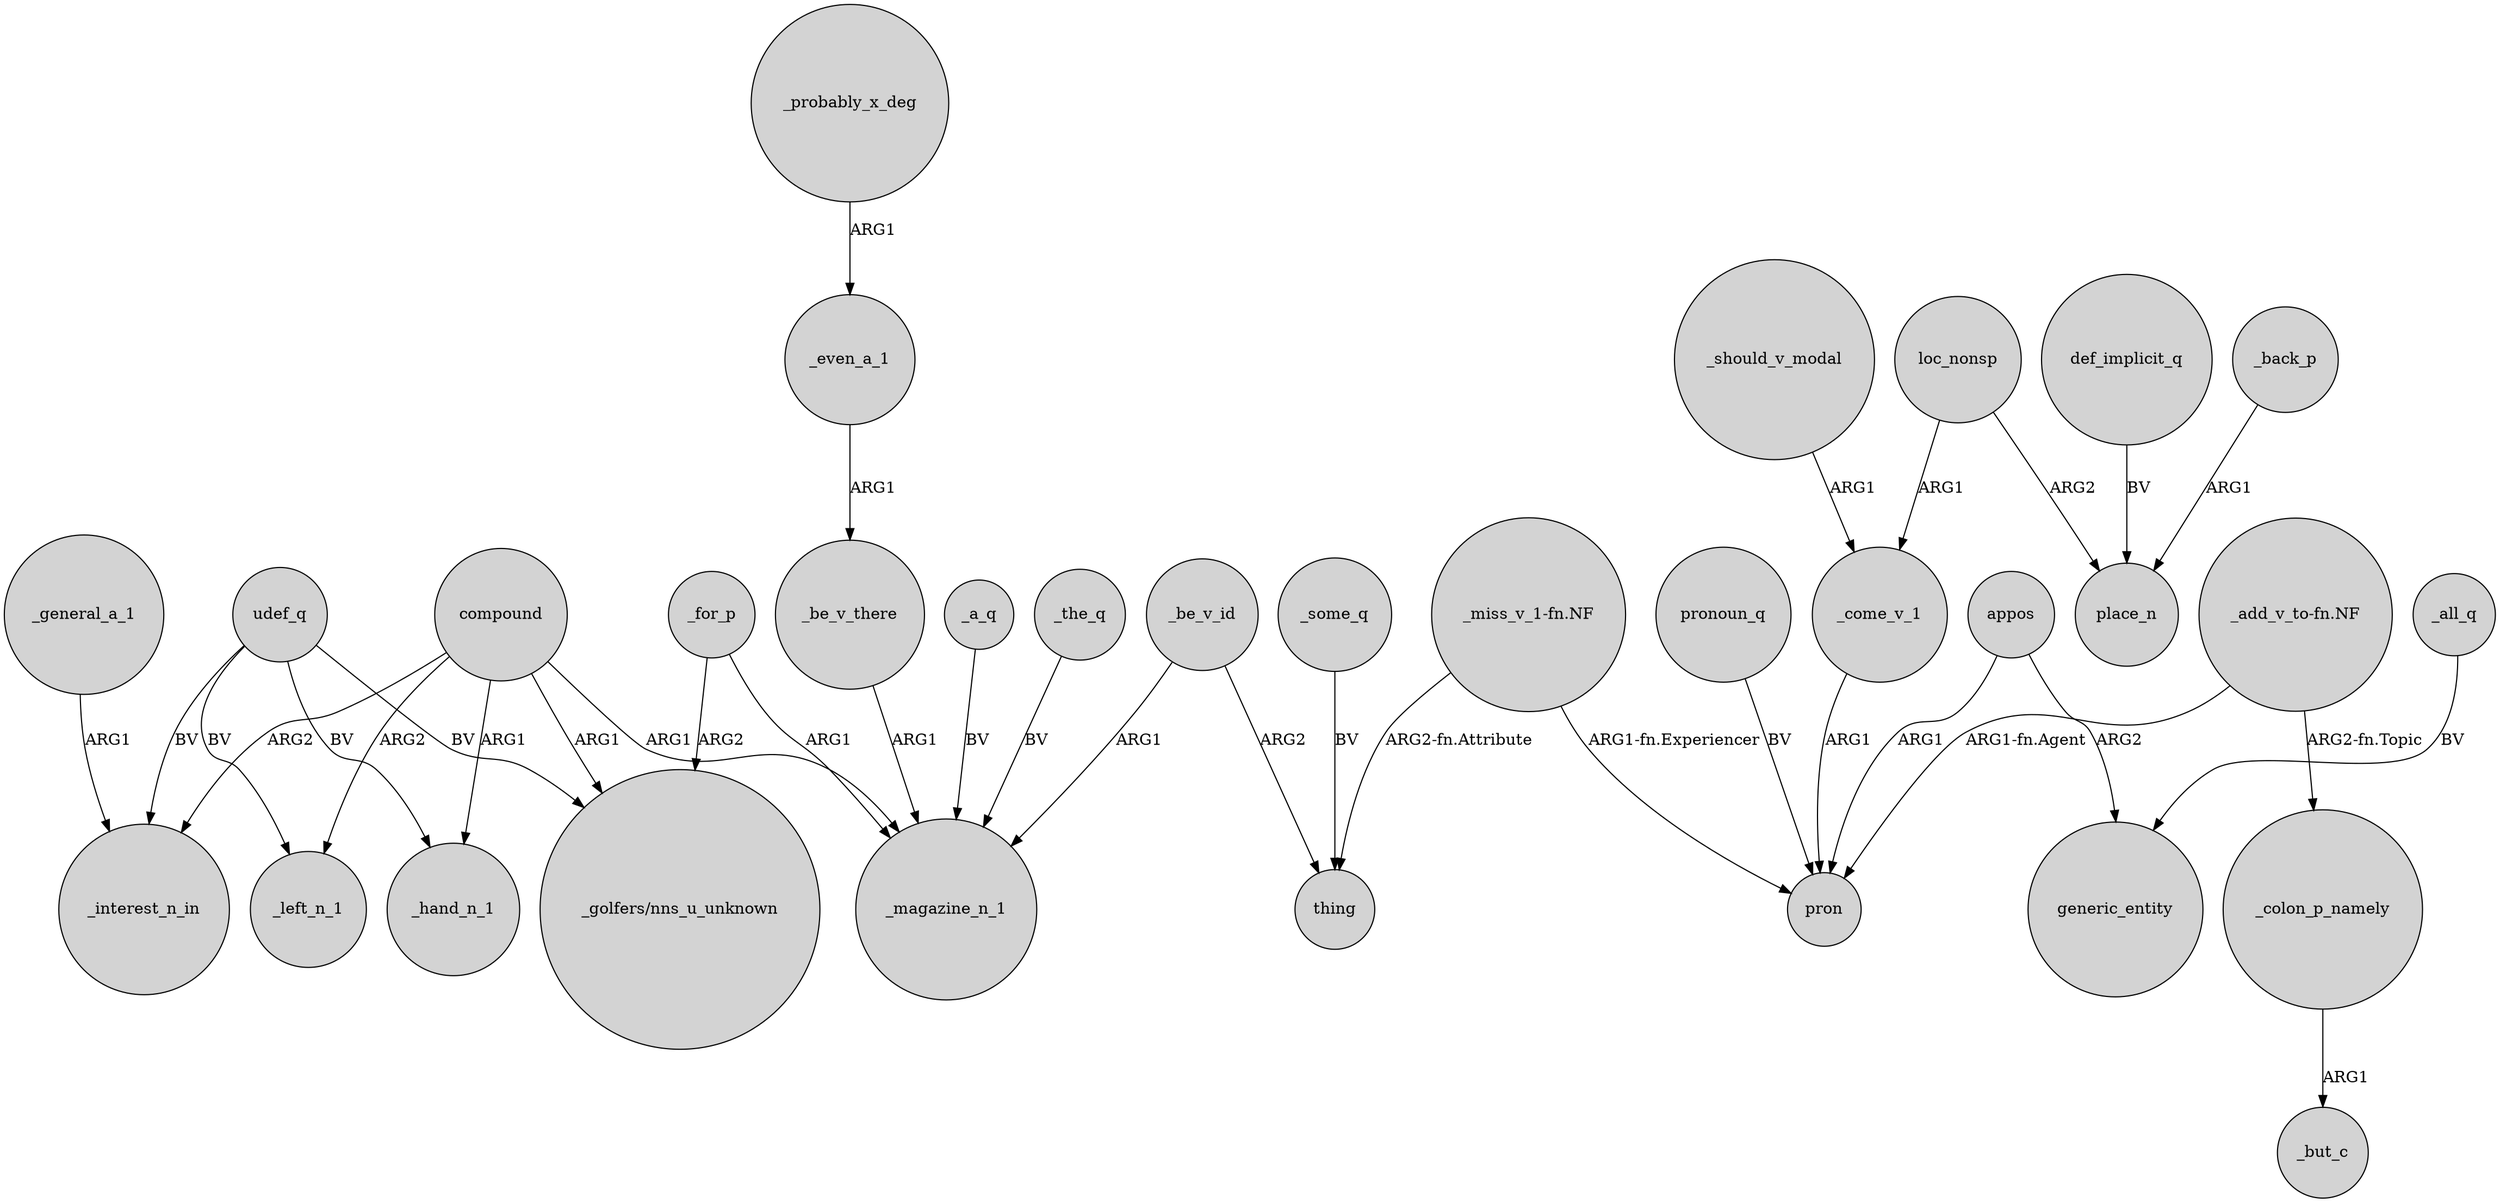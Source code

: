 digraph {
	node [shape=circle style=filled]
	udef_q -> _left_n_1 [label=BV]
	_some_q -> thing [label=BV]
	_be_v_id -> _magazine_n_1 [label=ARG1]
	_should_v_modal -> _come_v_1 [label=ARG1]
	compound -> "_golfers/nns_u_unknown" [label=ARG1]
	_the_q -> _magazine_n_1 [label=BV]
	compound -> _left_n_1 [label=ARG2]
	_for_p -> "_golfers/nns_u_unknown" [label=ARG2]
	appos -> generic_entity [label=ARG2]
	_even_a_1 -> _be_v_there [label=ARG1]
	udef_q -> _interest_n_in [label=BV]
	compound -> _hand_n_1 [label=ARG1]
	"_miss_v_1-fn.NF" -> thing [label="ARG2-fn.Attribute"]
	def_implicit_q -> place_n [label=BV]
	compound -> _interest_n_in [label=ARG2]
	loc_nonsp -> _come_v_1 [label=ARG1]
	_all_q -> generic_entity [label=BV]
	pronoun_q -> pron [label=BV]
	"_add_v_to-fn.NF" -> _colon_p_namely [label="ARG2-fn.Topic"]
	_come_v_1 -> pron [label=ARG1]
	appos -> pron [label=ARG1]
	udef_q -> _hand_n_1 [label=BV]
	_for_p -> _magazine_n_1 [label=ARG1]
	"_add_v_to-fn.NF" -> pron [label="ARG1-fn.Agent"]
	_probably_x_deg -> _even_a_1 [label=ARG1]
	compound -> _magazine_n_1 [label=ARG1]
	loc_nonsp -> place_n [label=ARG2]
	udef_q -> "_golfers/nns_u_unknown" [label=BV]
	_back_p -> place_n [label=ARG1]
	"_miss_v_1-fn.NF" -> pron [label="ARG1-fn.Experiencer"]
	_be_v_there -> _magazine_n_1 [label=ARG1]
	_colon_p_namely -> _but_c [label=ARG1]
	_be_v_id -> thing [label=ARG2]
	_general_a_1 -> _interest_n_in [label=ARG1]
	_a_q -> _magazine_n_1 [label=BV]
}

